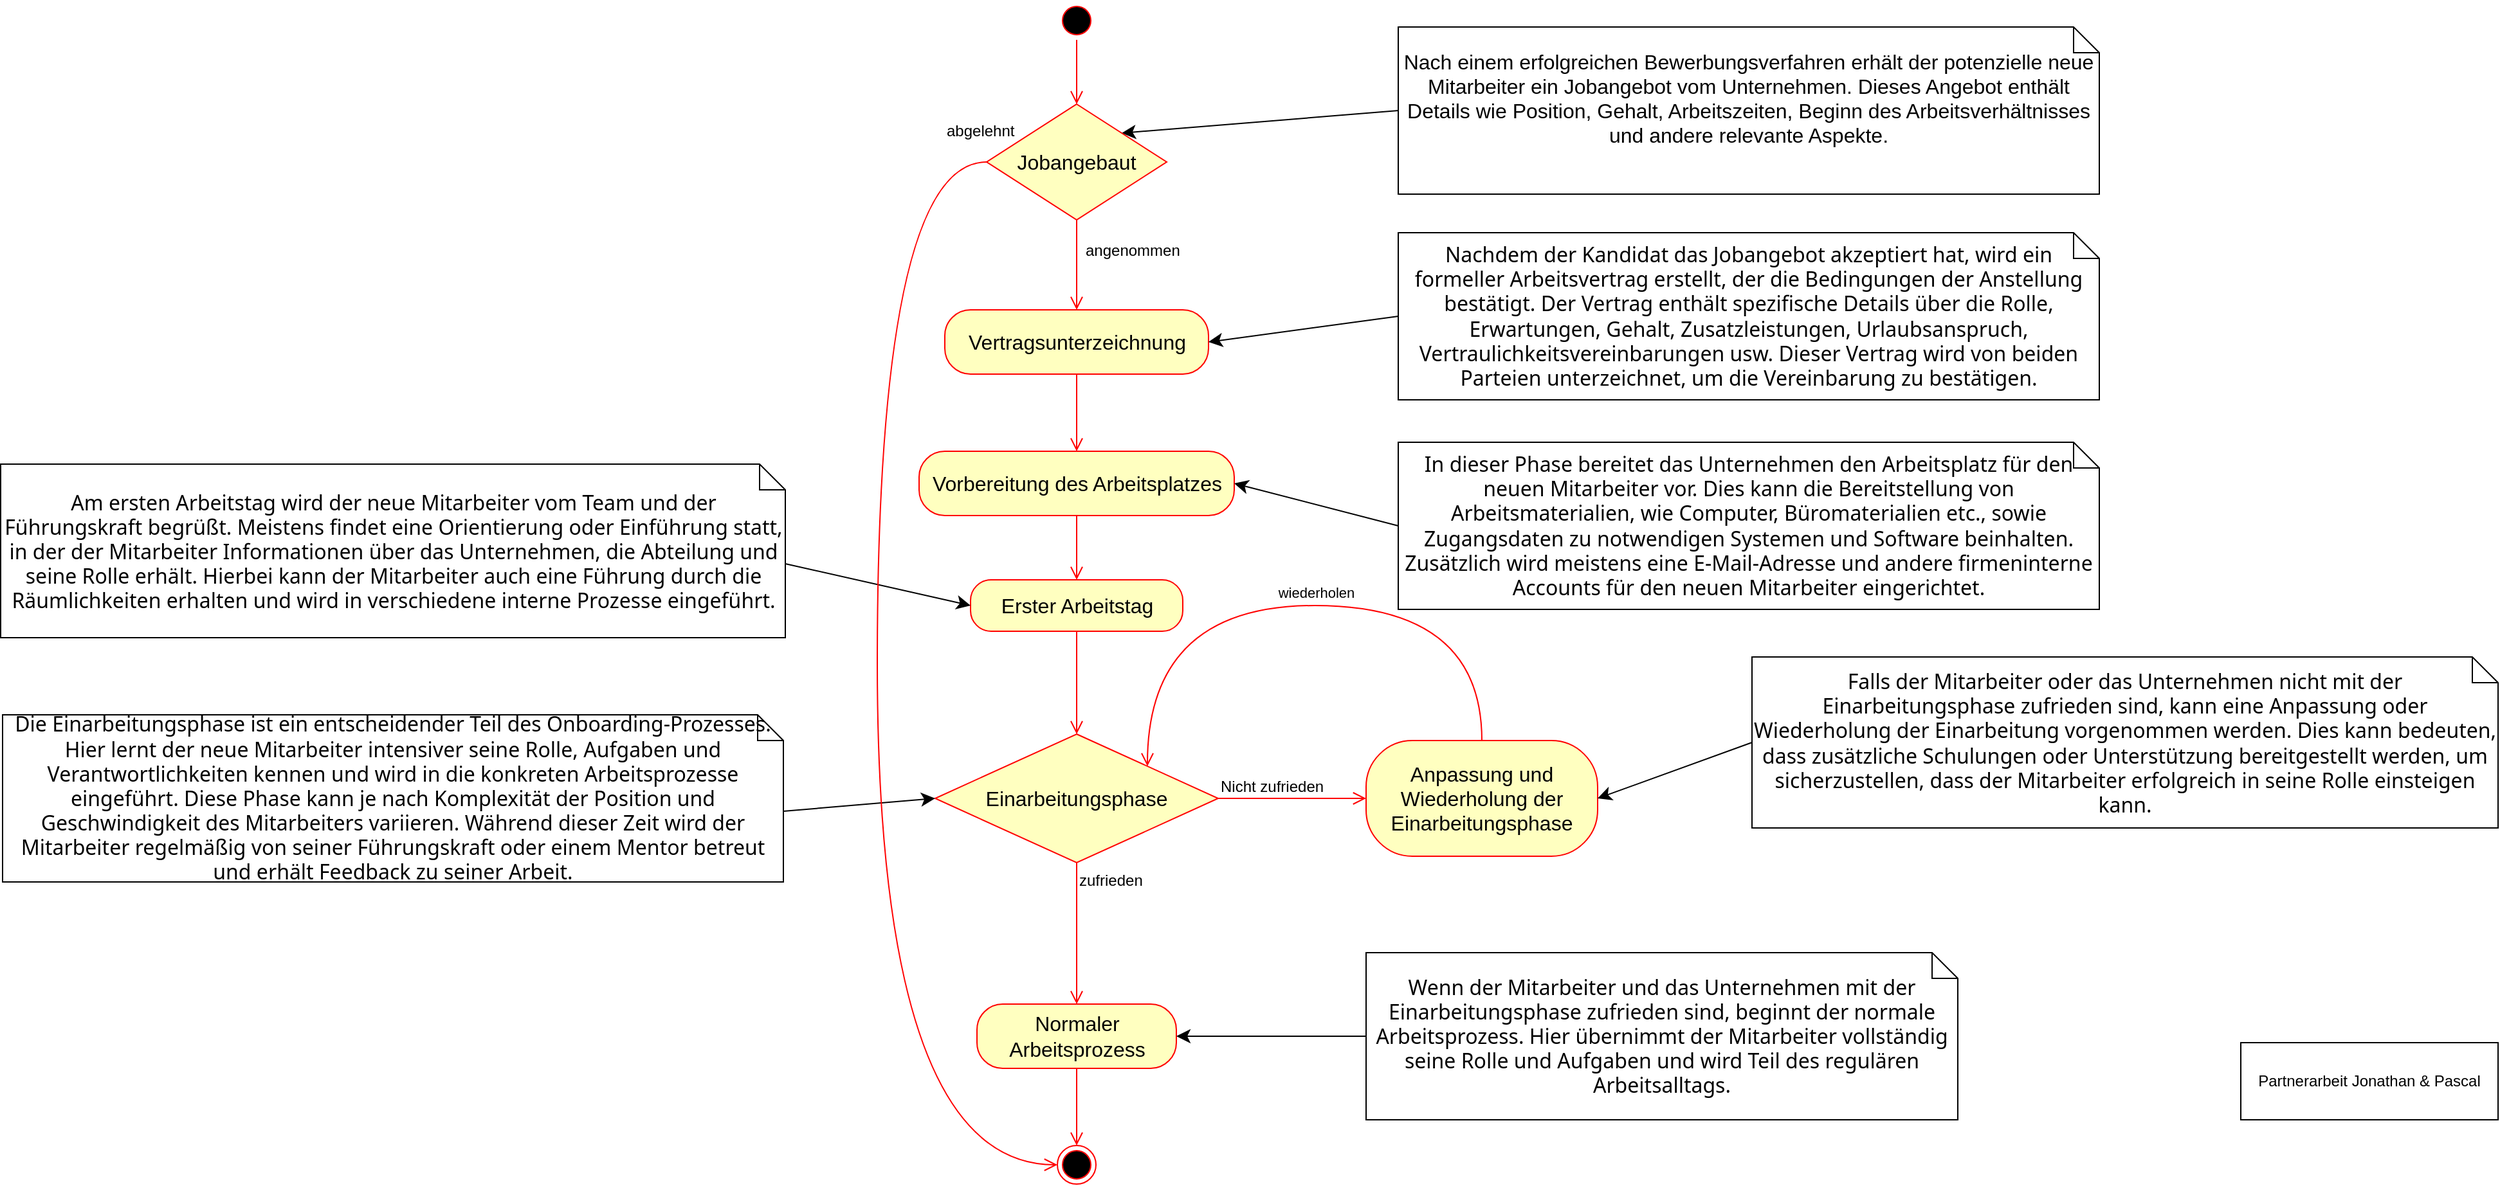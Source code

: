 <mxfile version="21.3.6" type="device">
  <diagram name="Seite-1" id="DMoIpwFmf_IYYl2zh8EW">
    <mxGraphModel dx="1817" dy="741" grid="1" gridSize="10" guides="1" tooltips="1" connect="1" arrows="1" fold="1" page="1" pageScale="1" pageWidth="827" pageHeight="1169" math="0" shadow="0">
      <root>
        <mxCell id="0" />
        <mxCell id="1" parent="0" />
        <mxCell id="ubMgIPK8mcVBixMk_mYF-1" value="" style="ellipse;html=1;shape=startState;fillColor=#000000;strokeColor=#ff0000;fontSize=16;" parent="1" vertex="1">
          <mxGeometry x="430" y="90" width="30" height="30" as="geometry" />
        </mxCell>
        <mxCell id="ubMgIPK8mcVBixMk_mYF-2" value="" style="edgeStyle=orthogonalEdgeStyle;html=1;verticalAlign=bottom;endArrow=open;endSize=8;strokeColor=#ff0000;rounded=0;fontSize=12;curved=1;entryX=0.5;entryY=0;entryDx=0;entryDy=0;" parent="1" source="ubMgIPK8mcVBixMk_mYF-1" target="khrTzU60a0nAmPZWqD4r-15" edge="1">
          <mxGeometry relative="1" as="geometry">
            <mxPoint x="445" y="120" as="targetPoint" />
          </mxGeometry>
        </mxCell>
        <mxCell id="ubMgIPK8mcVBixMk_mYF-6" value="Vertragsunterzeichnung" style="rounded=1;whiteSpace=wrap;html=1;arcSize=40;fontColor=#000000;fillColor=#ffffc0;strokeColor=#ff0000;fontSize=16;" parent="1" vertex="1">
          <mxGeometry x="342.5" y="330" width="205" height="50" as="geometry" />
        </mxCell>
        <mxCell id="ubMgIPK8mcVBixMk_mYF-7" value="" style="edgeStyle=orthogonalEdgeStyle;html=1;verticalAlign=bottom;endArrow=open;endSize=8;strokeColor=#ff0000;rounded=0;fontSize=12;curved=1;entryX=0.5;entryY=0;entryDx=0;entryDy=0;" parent="1" source="ubMgIPK8mcVBixMk_mYF-6" target="ubMgIPK8mcVBixMk_mYF-9" edge="1">
          <mxGeometry relative="1" as="geometry">
            <mxPoint x="445" y="430" as="targetPoint" />
          </mxGeometry>
        </mxCell>
        <mxCell id="ubMgIPK8mcVBixMk_mYF-9" value="Vorbereitung des Arbeitsplatzes" style="rounded=1;whiteSpace=wrap;html=1;arcSize=40;fontColor=#000000;fillColor=#ffffc0;strokeColor=#ff0000;fontSize=16;" parent="1" vertex="1">
          <mxGeometry x="322.5" y="440" width="245" height="50" as="geometry" />
        </mxCell>
        <mxCell id="ubMgIPK8mcVBixMk_mYF-10" value="" style="edgeStyle=orthogonalEdgeStyle;html=1;verticalAlign=bottom;endArrow=open;endSize=8;strokeColor=#ff0000;rounded=0;fontSize=12;curved=1;entryX=0.5;entryY=0;entryDx=0;entryDy=0;" parent="1" source="ubMgIPK8mcVBixMk_mYF-9" target="ubMgIPK8mcVBixMk_mYF-11" edge="1">
          <mxGeometry relative="1" as="geometry">
            <mxPoint x="445" y="540" as="targetPoint" />
          </mxGeometry>
        </mxCell>
        <mxCell id="ubMgIPK8mcVBixMk_mYF-11" value="Erster Arbeitstag" style="rounded=1;whiteSpace=wrap;html=1;arcSize=40;fontColor=#000000;fillColor=#ffffc0;strokeColor=#ff0000;fontSize=16;" parent="1" vertex="1">
          <mxGeometry x="362.5" y="540" width="165" height="40" as="geometry" />
        </mxCell>
        <mxCell id="ubMgIPK8mcVBixMk_mYF-12" value="" style="edgeStyle=orthogonalEdgeStyle;html=1;verticalAlign=bottom;endArrow=open;endSize=8;strokeColor=#ff0000;rounded=0;fontSize=12;curved=1;entryX=0.5;entryY=0;entryDx=0;entryDy=0;" parent="1" source="ubMgIPK8mcVBixMk_mYF-11" target="ubMgIPK8mcVBixMk_mYF-16" edge="1">
          <mxGeometry relative="1" as="geometry">
            <mxPoint x="445" y="660" as="targetPoint" />
          </mxGeometry>
        </mxCell>
        <mxCell id="ubMgIPK8mcVBixMk_mYF-16" value="Einarbeitungsphase" style="rhombus;whiteSpace=wrap;html=1;fontColor=#000000;fillColor=#ffffc0;strokeColor=#ff0000;fontSize=16;" parent="1" vertex="1">
          <mxGeometry x="335" y="660" width="220" height="100" as="geometry" />
        </mxCell>
        <mxCell id="ubMgIPK8mcVBixMk_mYF-17" value="Nicht zufrieden" style="edgeStyle=orthogonalEdgeStyle;html=1;align=left;verticalAlign=bottom;endArrow=open;endSize=8;strokeColor=#ff0000;rounded=0;fontSize=12;curved=1;entryX=0;entryY=0.5;entryDx=0;entryDy=0;" parent="1" source="ubMgIPK8mcVBixMk_mYF-16" target="ubMgIPK8mcVBixMk_mYF-21" edge="1">
          <mxGeometry x="-1" relative="1" as="geometry">
            <mxPoint x="630" y="710" as="targetPoint" />
          </mxGeometry>
        </mxCell>
        <mxCell id="ubMgIPK8mcVBixMk_mYF-18" value="zufrieden" style="edgeStyle=orthogonalEdgeStyle;html=1;align=left;verticalAlign=top;endArrow=open;endSize=8;strokeColor=#ff0000;rounded=0;fontSize=12;curved=1;entryX=0.5;entryY=0;entryDx=0;entryDy=0;" parent="1" source="ubMgIPK8mcVBixMk_mYF-16" target="ubMgIPK8mcVBixMk_mYF-19" edge="1">
          <mxGeometry x="-1" relative="1" as="geometry">
            <mxPoint x="445" y="870" as="targetPoint" />
            <mxPoint as="offset" />
          </mxGeometry>
        </mxCell>
        <mxCell id="ubMgIPK8mcVBixMk_mYF-19" value="Normaler Arbeitsprozess" style="rounded=1;whiteSpace=wrap;html=1;arcSize=40;fontColor=#000000;fillColor=#ffffc0;strokeColor=#ff0000;fontSize=16;" parent="1" vertex="1">
          <mxGeometry x="367.5" y="870" width="155" height="50" as="geometry" />
        </mxCell>
        <mxCell id="ubMgIPK8mcVBixMk_mYF-20" value="" style="edgeStyle=orthogonalEdgeStyle;html=1;verticalAlign=bottom;endArrow=open;endSize=8;strokeColor=#ff0000;rounded=0;fontSize=12;curved=1;entryX=0.5;entryY=0;entryDx=0;entryDy=0;" parent="1" source="ubMgIPK8mcVBixMk_mYF-19" target="ubMgIPK8mcVBixMk_mYF-23" edge="1">
          <mxGeometry relative="1" as="geometry">
            <mxPoint x="445" y="980" as="targetPoint" />
          </mxGeometry>
        </mxCell>
        <mxCell id="ubMgIPK8mcVBixMk_mYF-21" value="Anpassung und Wiederholung der Einarbeitungsphase" style="rounded=1;whiteSpace=wrap;html=1;arcSize=40;fontColor=#000000;fillColor=#ffffc0;strokeColor=#ff0000;fontSize=16;" parent="1" vertex="1">
          <mxGeometry x="670" y="665" width="180" height="90" as="geometry" />
        </mxCell>
        <mxCell id="ubMgIPK8mcVBixMk_mYF-22" value="" style="edgeStyle=orthogonalEdgeStyle;html=1;verticalAlign=bottom;endArrow=open;endSize=8;strokeColor=#ff0000;rounded=0;fontSize=12;curved=1;entryX=1;entryY=0;entryDx=0;entryDy=0;exitX=0.5;exitY=0;exitDx=0;exitDy=0;" parent="1" source="ubMgIPK8mcVBixMk_mYF-21" target="ubMgIPK8mcVBixMk_mYF-16" edge="1">
          <mxGeometry relative="1" as="geometry">
            <mxPoint x="740" y="480" as="targetPoint" />
            <Array as="points">
              <mxPoint x="760" y="560" />
              <mxPoint x="500" y="560" />
            </Array>
          </mxGeometry>
        </mxCell>
        <mxCell id="HNk0kGJ9HZvAZPGOaw6o-16" value="wiederholen" style="edgeLabel;html=1;align=center;verticalAlign=middle;resizable=0;points=[];" vertex="1" connectable="0" parent="ubMgIPK8mcVBixMk_mYF-22">
          <mxGeometry x="0.166" y="4" relative="1" as="geometry">
            <mxPoint x="51" y="-14" as="offset" />
          </mxGeometry>
        </mxCell>
        <mxCell id="ubMgIPK8mcVBixMk_mYF-23" value="" style="ellipse;html=1;shape=endState;fillColor=#000000;strokeColor=#ff0000;fontSize=16;" parent="1" vertex="1">
          <mxGeometry x="430" y="980" width="30" height="30" as="geometry" />
        </mxCell>
        <mxCell id="ubMgIPK8mcVBixMk_mYF-25" style="edgeStyle=none;curved=1;rounded=0;orthogonalLoop=1;jettySize=auto;html=1;exitX=0;exitY=0.5;exitDx=0;exitDy=0;exitPerimeter=0;fontSize=12;startSize=8;endSize=8;entryX=1;entryY=0;entryDx=0;entryDy=0;" parent="1" source="ubMgIPK8mcVBixMk_mYF-24" target="khrTzU60a0nAmPZWqD4r-15" edge="1">
          <mxGeometry relative="1" as="geometry">
            <mxPoint x="520" y="255" as="targetPoint" />
          </mxGeometry>
        </mxCell>
        <mxCell id="ubMgIPK8mcVBixMk_mYF-24" value="&lt;div&gt;Nach einem erfolgreichen Bewerbungsverfahren erhält der potenzielle neue Mitarbeiter ein Jobangebot vom Unternehmen. Dieses Angebot enthält Details wie Position, Gehalt, Arbeitszeiten, Beginn des Arbeitsverhältnisses und andere relevante Aspekte.&lt;/div&gt;&lt;div&gt;&lt;br&gt;&lt;/div&gt;" style="shape=note;size=20;whiteSpace=wrap;html=1;fontSize=16;fontColor=default;" parent="1" vertex="1">
          <mxGeometry x="695" y="110" width="545" height="130" as="geometry" />
        </mxCell>
        <mxCell id="2" style="edgeStyle=none;curved=1;rounded=0;orthogonalLoop=1;jettySize=auto;html=1;exitX=0;exitY=0.5;exitDx=0;exitDy=0;exitPerimeter=0;entryX=1;entryY=0.5;entryDx=0;entryDy=0;fontSize=12;startSize=8;endSize=8;" parent="1" source="3" target="ubMgIPK8mcVBixMk_mYF-6" edge="1">
          <mxGeometry relative="1" as="geometry">
            <mxPoint x="547.5" y="355" as="targetPoint" />
          </mxGeometry>
        </mxCell>
        <mxCell id="3" value="&lt;span style=&quot;font-family: Söhne, ui-sans-serif, system-ui, -apple-system, &amp;quot;Segoe UI&amp;quot;, Roboto, Ubuntu, Cantarell, &amp;quot;Noto Sans&amp;quot;, sans-serif, &amp;quot;Helvetica Neue&amp;quot;, Arial, &amp;quot;Apple Color Emoji&amp;quot;, &amp;quot;Segoe UI Emoji&amp;quot;, &amp;quot;Segoe UI Symbol&amp;quot;, &amp;quot;Noto Color Emoji&amp;quot;; text-align: left;&quot;&gt;Nachdem der Kandidat das Jobangebot akzeptiert hat, wird ein formeller Arbeitsvertrag erstellt, der die Bedingungen der Anstellung bestätigt. Der Vertrag enthält spezifische Details über die Rolle, Erwartungen, Gehalt, Zusatzleistungen, Urlaubsanspruch, Vertraulichkeitsvereinbarungen usw. Dieser Vertrag wird von beiden Parteien unterzeichnet, um die Vereinbarung zu bestätigen.&lt;/span&gt;" style="shape=note;size=20;whiteSpace=wrap;html=1;fontSize=16;fontColor=default;" parent="1" vertex="1">
          <mxGeometry x="695" y="270" width="545" height="130" as="geometry" />
        </mxCell>
        <mxCell id="4" style="edgeStyle=none;curved=1;rounded=0;orthogonalLoop=1;jettySize=auto;html=1;exitX=0;exitY=0.5;exitDx=0;exitDy=0;exitPerimeter=0;entryX=1;entryY=0.5;entryDx=0;entryDy=0;fontSize=12;startSize=8;endSize=8;" parent="1" source="5" target="ubMgIPK8mcVBixMk_mYF-9" edge="1">
          <mxGeometry relative="1" as="geometry">
            <mxPoint x="567.5" y="470" as="targetPoint" />
          </mxGeometry>
        </mxCell>
        <mxCell id="5" value="&lt;span style=&quot;font-family: Söhne, ui-sans-serif, system-ui, -apple-system, &amp;quot;Segoe UI&amp;quot;, Roboto, Ubuntu, Cantarell, &amp;quot;Noto Sans&amp;quot;, sans-serif, &amp;quot;Helvetica Neue&amp;quot;, Arial, &amp;quot;Apple Color Emoji&amp;quot;, &amp;quot;Segoe UI Emoji&amp;quot;, &amp;quot;Segoe UI Symbol&amp;quot;, &amp;quot;Noto Color Emoji&amp;quot;; text-align: left;&quot;&gt;In dieser Phase bereitet das Unternehmen den Arbeitsplatz für den neuen Mitarbeiter vor. Dies kann die Bereitstellung von Arbeitsmaterialien, wie Computer, Büromaterialien etc., sowie Zugangsdaten zu notwendigen Systemen und Software beinhalten. Zusätzlich wird meistens eine E-Mail-Adresse und andere firmeninterne Accounts für den neuen Mitarbeiter eingerichtet.&lt;/span&gt;" style="shape=note;size=20;whiteSpace=wrap;html=1;fontSize=16;labelBackgroundColor=none;fontColor=default;" parent="1" vertex="1">
          <mxGeometry x="695" y="433" width="545" height="130" as="geometry" />
        </mxCell>
        <mxCell id="6" style="edgeStyle=none;curved=1;rounded=0;orthogonalLoop=1;jettySize=auto;html=1;exitX=0;exitY=0;exitDx=610;exitDy=77.5;exitPerimeter=0;fontSize=12;startSize=8;endSize=8;entryX=0;entryY=0.5;entryDx=0;entryDy=0;" parent="1" source="7" target="ubMgIPK8mcVBixMk_mYF-11" edge="1">
          <mxGeometry relative="1" as="geometry">
            <mxPoint x="120" y="540" as="targetPoint" />
          </mxGeometry>
        </mxCell>
        <mxCell id="7" value="&lt;span style=&quot;font-family: Söhne, ui-sans-serif, system-ui, -apple-system, &amp;quot;Segoe UI&amp;quot;, Roboto, Ubuntu, Cantarell, &amp;quot;Noto Sans&amp;quot;, sans-serif, &amp;quot;Helvetica Neue&amp;quot;, Arial, &amp;quot;Apple Color Emoji&amp;quot;, &amp;quot;Segoe UI Emoji&amp;quot;, &amp;quot;Segoe UI Symbol&amp;quot;, &amp;quot;Noto Color Emoji&amp;quot;; text-align: left;&quot;&gt;Am ersten Arbeitstag wird der neue Mitarbeiter vom Team und der Führungskraft begrüßt. Meistens findet eine Orientierung oder Einführung statt, in der der Mitarbeiter Informationen über das Unternehmen, die Abteilung und seine Rolle erhält. Hierbei kann der Mitarbeiter auch eine Führung durch die Räumlichkeiten erhalten und wird in verschiedene interne Prozesse eingeführt.&lt;/span&gt;" style="shape=note;size=20;whiteSpace=wrap;html=1;fontSize=16;labelBackgroundColor=none;fontColor=default;" parent="1" vertex="1">
          <mxGeometry x="-391.5" y="450" width="610" height="135" as="geometry" />
        </mxCell>
        <mxCell id="8" style="edgeStyle=none;curved=1;rounded=0;orthogonalLoop=1;jettySize=auto;html=1;exitX=0;exitY=0;exitDx=607;exitDy=75;exitPerimeter=0;fontSize=12;startSize=8;endSize=8;entryX=0;entryY=0.5;entryDx=0;entryDy=0;" parent="1" source="9" target="ubMgIPK8mcVBixMk_mYF-16" edge="1">
          <mxGeometry relative="1" as="geometry">
            <mxPoint x="172.5" y="780" as="targetPoint" />
          </mxGeometry>
        </mxCell>
        <mxCell id="9" value="&lt;span style=&quot;font-family: Söhne, ui-sans-serif, system-ui, -apple-system, &amp;quot;Segoe UI&amp;quot;, Roboto, Ubuntu, Cantarell, &amp;quot;Noto Sans&amp;quot;, sans-serif, &amp;quot;Helvetica Neue&amp;quot;, Arial, &amp;quot;Apple Color Emoji&amp;quot;, &amp;quot;Segoe UI Emoji&amp;quot;, &amp;quot;Segoe UI Symbol&amp;quot;, &amp;quot;Noto Color Emoji&amp;quot;; text-align: left;&quot;&gt;Die Einarbeitungsphase ist ein entscheidender Teil des Onboarding-Prozesses. Hier lernt der neue Mitarbeiter intensiver seine Rolle, Aufgaben und Verantwortlichkeiten kennen und wird in die konkreten Arbeitsprozesse eingeführt. Diese Phase kann je nach Komplexität der Position und Geschwindigkeit des Mitarbeiters variieren. Während dieser Zeit wird der Mitarbeiter regelmäßig von seiner Führungskraft oder einem Mentor betreut und erhält Feedback zu seiner Arbeit.&lt;/span&gt;" style="shape=note;size=20;whiteSpace=wrap;html=1;fontSize=16;labelBackgroundColor=none;fontColor=default;" parent="1" vertex="1">
          <mxGeometry x="-390" y="645" width="607" height="130" as="geometry" />
        </mxCell>
        <mxCell id="11" value="&lt;span style=&quot;font-family: Söhne, ui-sans-serif, system-ui, -apple-system, &amp;quot;Segoe UI&amp;quot;, Roboto, Ubuntu, Cantarell, &amp;quot;Noto Sans&amp;quot;, sans-serif, &amp;quot;Helvetica Neue&amp;quot;, Arial, &amp;quot;Apple Color Emoji&amp;quot;, &amp;quot;Segoe UI Emoji&amp;quot;, &amp;quot;Segoe UI Symbol&amp;quot;, &amp;quot;Noto Color Emoji&amp;quot;; text-align: start;&quot;&gt;Falls der Mitarbeiter oder das Unternehmen nicht mit der Einarbeitungsphase zufrieden sind, kann eine Anpassung oder Wiederholung der Einarbeitung vorgenommen werden. Dies kann bedeuten, dass zusätzliche Schulungen oder Unterstützung bereitgestellt werden, um sicherzustellen, dass der Mitarbeiter erfolgreich in seine Rolle einsteigen kann.&lt;/span&gt;" style="shape=note;size=20;whiteSpace=wrap;html=1;fontSize=16;labelBackgroundColor=none;fontColor=default;" parent="1" vertex="1">
          <mxGeometry x="970" y="600" width="580" height="133" as="geometry" />
        </mxCell>
        <mxCell id="12" style="edgeStyle=none;curved=1;rounded=0;orthogonalLoop=1;jettySize=auto;html=1;exitX=0;exitY=0.5;exitDx=0;exitDy=0;exitPerimeter=0;entryX=1;entryY=0.5;entryDx=0;entryDy=0;fontSize=12;startSize=8;endSize=8;" parent="1" source="11" target="ubMgIPK8mcVBixMk_mYF-21" edge="1">
          <mxGeometry relative="1" as="geometry">
            <mxPoint x="880" y="720" as="targetPoint" />
            <mxPoint x="1007.5" y="725" as="sourcePoint" />
          </mxGeometry>
        </mxCell>
        <mxCell id="14" style="edgeStyle=none;curved=1;rounded=0;orthogonalLoop=1;jettySize=auto;html=1;exitX=0;exitY=0.5;exitDx=0;exitDy=0;exitPerimeter=0;entryX=1;entryY=0.5;entryDx=0;entryDy=0;fontSize=12;startSize=8;endSize=8;" parent="1" source="15" target="ubMgIPK8mcVBixMk_mYF-19" edge="1">
          <mxGeometry relative="1" as="geometry">
            <mxPoint x="660" y="895" as="targetPoint" />
          </mxGeometry>
        </mxCell>
        <mxCell id="15" value="&lt;span style=&quot;font-family: Söhne, ui-sans-serif, system-ui, -apple-system, &amp;quot;Segoe UI&amp;quot;, Roboto, Ubuntu, Cantarell, &amp;quot;Noto Sans&amp;quot;, sans-serif, &amp;quot;Helvetica Neue&amp;quot;, Arial, &amp;quot;Apple Color Emoji&amp;quot;, &amp;quot;Segoe UI Emoji&amp;quot;, &amp;quot;Segoe UI Symbol&amp;quot;, &amp;quot;Noto Color Emoji&amp;quot;; text-align: start;&quot;&gt;Wenn der Mitarbeiter und das Unternehmen mit der Einarbeitungsphase zufrieden sind, beginnt der normale Arbeitsprozess. Hier übernimmt der Mitarbeiter vollständig seine Rolle und Aufgaben und wird Teil des regulären Arbeitsalltags.&lt;/span&gt;" style="shape=note;size=20;whiteSpace=wrap;html=1;fontSize=16;labelBackgroundColor=none;fontColor=default;" parent="1" vertex="1">
          <mxGeometry x="670" y="830" width="460" height="130" as="geometry" />
        </mxCell>
        <mxCell id="khrTzU60a0nAmPZWqD4r-15" value="Jobangebaut" style="rhombus;whiteSpace=wrap;html=1;fontColor=#000000;fillColor=#ffffc0;strokeColor=#ff0000;fontSize=16;" parent="1" vertex="1">
          <mxGeometry x="375" y="170" width="140" height="90" as="geometry" />
        </mxCell>
        <mxCell id="khrTzU60a0nAmPZWqD4r-16" value="abgelehnt" style="edgeStyle=orthogonalEdgeStyle;html=1;align=left;verticalAlign=bottom;endArrow=open;endSize=8;strokeColor=#ff0000;rounded=0;fontSize=12;curved=1;entryX=0;entryY=0.5;entryDx=0;entryDy=0;exitX=0;exitY=0.5;exitDx=0;exitDy=0;" parent="1" source="khrTzU60a0nAmPZWqD4r-15" target="ubMgIPK8mcVBixMk_mYF-23" edge="1">
          <mxGeometry x="-0.934" y="-15" relative="1" as="geometry">
            <mxPoint x="600" y="840" as="targetPoint" />
            <Array as="points">
              <mxPoint x="290" y="215" />
              <mxPoint x="290" y="995" />
            </Array>
            <mxPoint x="350" y="170" as="sourcePoint" />
            <mxPoint as="offset" />
          </mxGeometry>
        </mxCell>
        <mxCell id="khrTzU60a0nAmPZWqD4r-17" value="angenommen" style="edgeStyle=orthogonalEdgeStyle;html=1;align=left;verticalAlign=top;endArrow=open;endSize=8;strokeColor=#ff0000;rounded=0;fontSize=12;curved=1;entryX=0.5;entryY=0;entryDx=0;entryDy=0;" parent="1" source="khrTzU60a0nAmPZWqD4r-15" target="ubMgIPK8mcVBixMk_mYF-6" edge="1">
          <mxGeometry x="-0.714" y="5" relative="1" as="geometry">
            <mxPoint x="440" y="280" as="targetPoint" />
            <mxPoint as="offset" />
          </mxGeometry>
        </mxCell>
        <mxCell id="HNk0kGJ9HZvAZPGOaw6o-15" value="Partnerarbeit Jonathan &amp;amp; Pascal" style="rounded=0;whiteSpace=wrap;html=1;" vertex="1" parent="1">
          <mxGeometry x="1350" y="900" width="200" height="60" as="geometry" />
        </mxCell>
      </root>
    </mxGraphModel>
  </diagram>
</mxfile>
